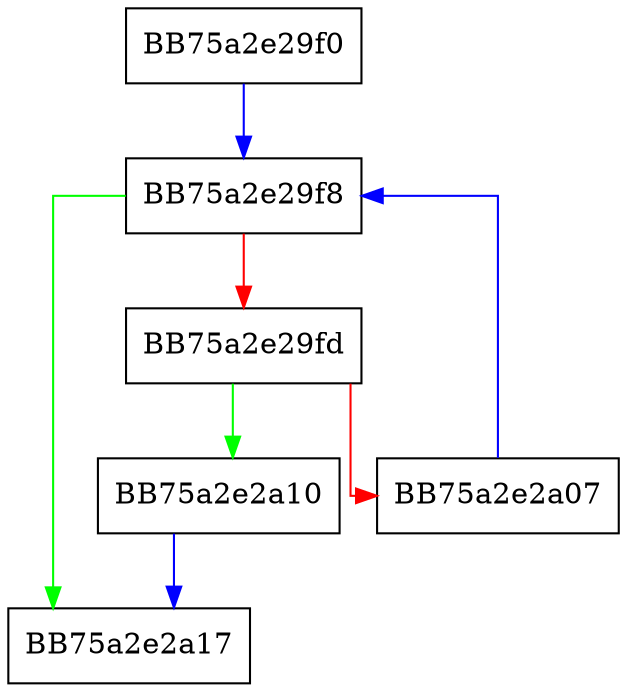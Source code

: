 digraph compare {
  node [shape="box"];
  graph [splines=ortho];
  BB75a2e29f0 -> BB75a2e29f8 [color="blue"];
  BB75a2e29f8 -> BB75a2e2a17 [color="green"];
  BB75a2e29f8 -> BB75a2e29fd [color="red"];
  BB75a2e29fd -> BB75a2e2a10 [color="green"];
  BB75a2e29fd -> BB75a2e2a07 [color="red"];
  BB75a2e2a07 -> BB75a2e29f8 [color="blue"];
  BB75a2e2a10 -> BB75a2e2a17 [color="blue"];
}
